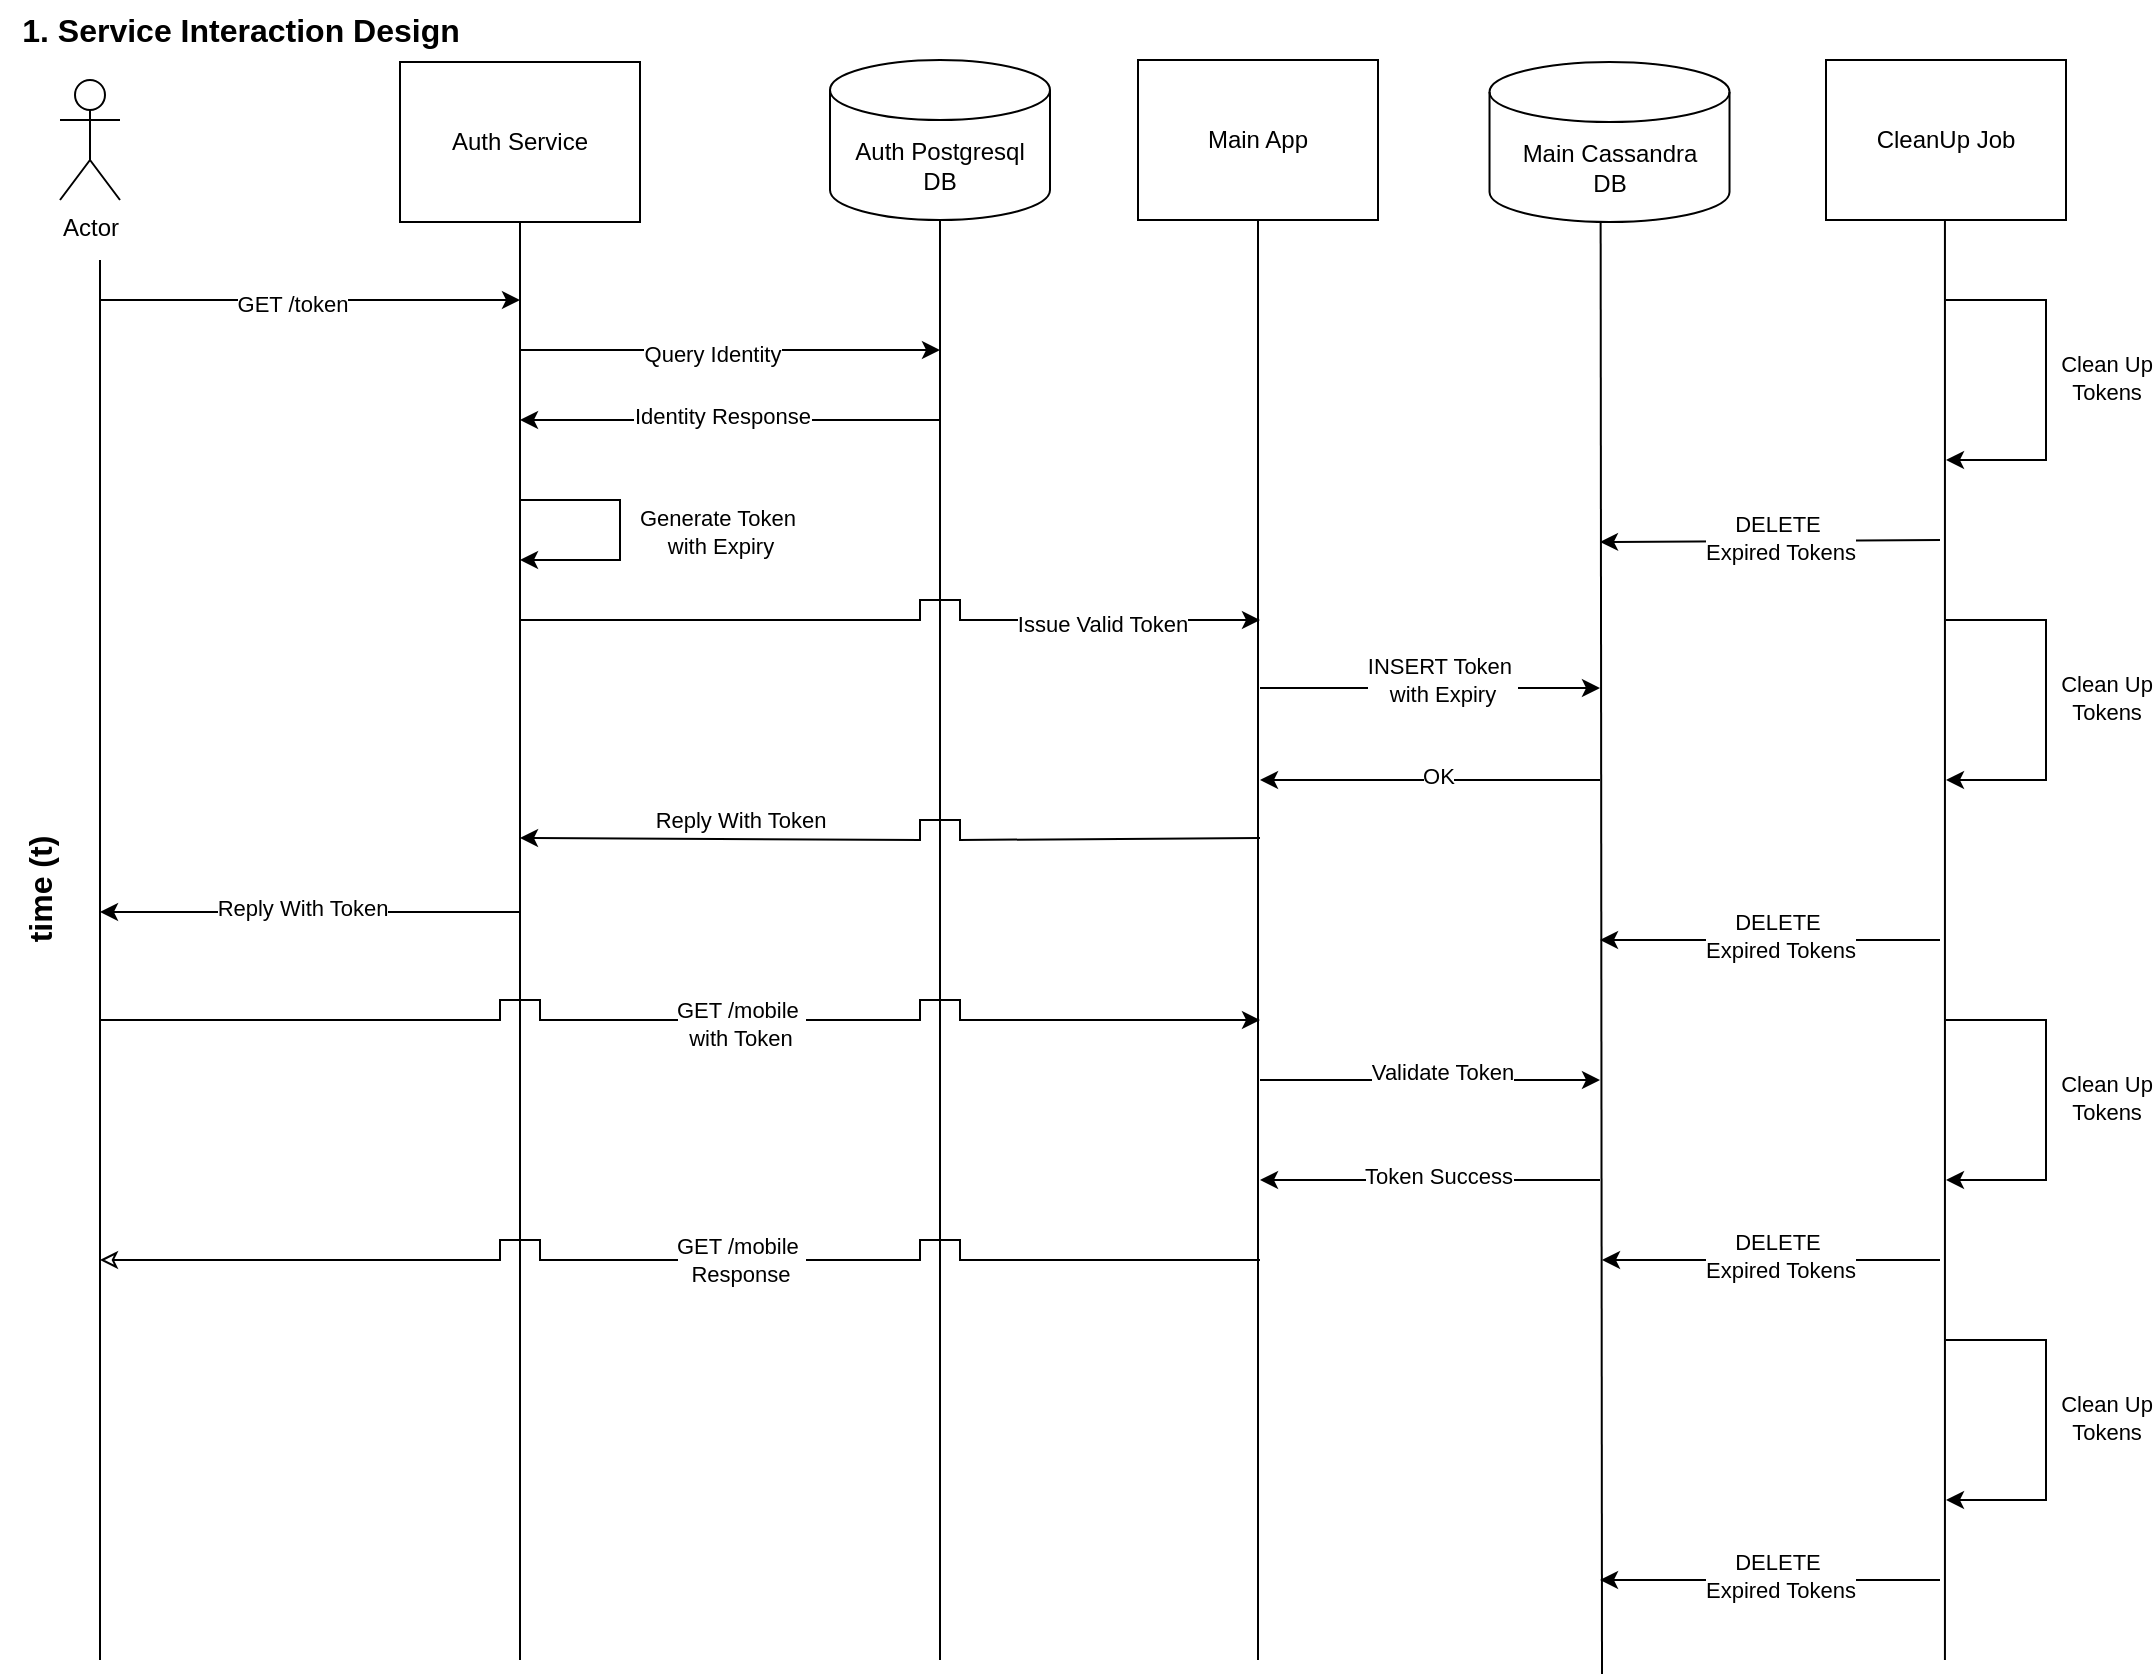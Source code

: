 <mxfile version="27.0.1">
  <diagram name="Page-1" id="IX139vnQPtTDeU9R157U">
    <mxGraphModel dx="622" dy="319" grid="1" gridSize="10" guides="1" tooltips="1" connect="1" arrows="1" fold="1" page="1" pageScale="1" pageWidth="1100" pageHeight="850" math="0" shadow="0">
      <root>
        <mxCell id="0" />
        <mxCell id="1" parent="0" />
        <mxCell id="sBPnFOykgiFbQkQgIfBW-1" value="&lt;b&gt;&lt;font style=&quot;font-size: 16px;&quot;&gt;1. Service Interaction Design&lt;/font&gt;&lt;/b&gt;" style="text;html=1;align=center;verticalAlign=middle;resizable=0;points=[];autosize=1;strokeColor=none;fillColor=none;" vertex="1" parent="1">
          <mxGeometry x="10" y="10" width="240" height="30" as="geometry" />
        </mxCell>
        <mxCell id="sBPnFOykgiFbQkQgIfBW-2" value="Actor" style="shape=umlActor;verticalLabelPosition=bottom;verticalAlign=top;html=1;outlineConnect=0;" vertex="1" parent="1">
          <mxGeometry x="40" y="50" width="30" height="60" as="geometry" />
        </mxCell>
        <mxCell id="sBPnFOykgiFbQkQgIfBW-5" value="Auth Service" style="rounded=0;whiteSpace=wrap;html=1;" vertex="1" parent="1">
          <mxGeometry x="210" y="41" width="120" height="80" as="geometry" />
        </mxCell>
        <mxCell id="sBPnFOykgiFbQkQgIfBW-6" value="Main App" style="rounded=0;whiteSpace=wrap;html=1;" vertex="1" parent="1">
          <mxGeometry x="579" y="40" width="120" height="80" as="geometry" />
        </mxCell>
        <mxCell id="sBPnFOykgiFbQkQgIfBW-7" value="" style="endArrow=none;html=1;rounded=0;" edge="1" parent="1">
          <mxGeometry width="50" height="50" relative="1" as="geometry">
            <mxPoint x="60" y="140" as="sourcePoint" />
            <mxPoint x="60" y="840" as="targetPoint" />
          </mxGeometry>
        </mxCell>
        <mxCell id="sBPnFOykgiFbQkQgIfBW-8" value="" style="endArrow=none;html=1;rounded=0;exitX=0.5;exitY=1;exitDx=0;exitDy=0;" edge="1" parent="1" source="sBPnFOykgiFbQkQgIfBW-5">
          <mxGeometry width="50" height="50" relative="1" as="geometry">
            <mxPoint x="269.5" y="141" as="sourcePoint" />
            <mxPoint x="270" y="840" as="targetPoint" />
          </mxGeometry>
        </mxCell>
        <mxCell id="sBPnFOykgiFbQkQgIfBW-9" value="" style="endArrow=none;html=1;rounded=0;exitX=0.5;exitY=1;exitDx=0;exitDy=0;" edge="1" parent="1" source="sBPnFOykgiFbQkQgIfBW-6">
          <mxGeometry width="50" height="50" relative="1" as="geometry">
            <mxPoint x="638.5" y="143" as="sourcePoint" />
            <mxPoint x="639" y="840" as="targetPoint" />
          </mxGeometry>
        </mxCell>
        <mxCell id="sBPnFOykgiFbQkQgIfBW-11" value="Auth Postgresql&lt;div&gt;DB&lt;/div&gt;" style="shape=cylinder3;whiteSpace=wrap;html=1;boundedLbl=1;backgroundOutline=1;size=15;" vertex="1" parent="1">
          <mxGeometry x="425" y="40" width="110" height="80" as="geometry" />
        </mxCell>
        <mxCell id="sBPnFOykgiFbQkQgIfBW-12" value="Main Cassandra&lt;div&gt;DB&lt;/div&gt;" style="shape=cylinder3;whiteSpace=wrap;html=1;boundedLbl=1;backgroundOutline=1;size=15;" vertex="1" parent="1">
          <mxGeometry x="754.76" y="41" width="120" height="80" as="geometry" />
        </mxCell>
        <mxCell id="sBPnFOykgiFbQkQgIfBW-13" value="" style="endArrow=none;html=1;rounded=0;exitX=0.5;exitY=1;exitDx=0;exitDy=0;exitPerimeter=0;" edge="1" parent="1" source="sBPnFOykgiFbQkQgIfBW-11">
          <mxGeometry width="50" height="50" relative="1" as="geometry">
            <mxPoint x="479.66" y="141" as="sourcePoint" />
            <mxPoint x="480" y="840" as="targetPoint" />
          </mxGeometry>
        </mxCell>
        <mxCell id="sBPnFOykgiFbQkQgIfBW-14" value="" style="endArrow=none;html=1;rounded=0;exitX=0.488;exitY=0.993;exitDx=0;exitDy=0;exitPerimeter=0;" edge="1" parent="1">
          <mxGeometry width="50" height="50" relative="1" as="geometry">
            <mxPoint x="810.32" y="120.44" as="sourcePoint" />
            <mxPoint x="811" y="847" as="targetPoint" />
          </mxGeometry>
        </mxCell>
        <mxCell id="sBPnFOykgiFbQkQgIfBW-15" value="" style="endArrow=classic;html=1;rounded=0;" edge="1" parent="1">
          <mxGeometry width="50" height="50" relative="1" as="geometry">
            <mxPoint x="60" y="160" as="sourcePoint" />
            <mxPoint x="270" y="160" as="targetPoint" />
          </mxGeometry>
        </mxCell>
        <mxCell id="sBPnFOykgiFbQkQgIfBW-16" value="GET /token" style="edgeLabel;html=1;align=center;verticalAlign=middle;resizable=0;points=[];" vertex="1" connectable="0" parent="sBPnFOykgiFbQkQgIfBW-15">
          <mxGeometry x="-0.091" y="-2" relative="1" as="geometry">
            <mxPoint as="offset" />
          </mxGeometry>
        </mxCell>
        <mxCell id="sBPnFOykgiFbQkQgIfBW-17" value="" style="endArrow=classic;html=1;rounded=0;" edge="1" parent="1">
          <mxGeometry width="50" height="50" relative="1" as="geometry">
            <mxPoint x="270" y="185" as="sourcePoint" />
            <mxPoint x="480" y="185" as="targetPoint" />
          </mxGeometry>
        </mxCell>
        <mxCell id="sBPnFOykgiFbQkQgIfBW-18" value="Query Identity" style="edgeLabel;html=1;align=center;verticalAlign=middle;resizable=0;points=[];" vertex="1" connectable="0" parent="sBPnFOykgiFbQkQgIfBW-17">
          <mxGeometry x="-0.091" y="-2" relative="1" as="geometry">
            <mxPoint as="offset" />
          </mxGeometry>
        </mxCell>
        <mxCell id="sBPnFOykgiFbQkQgIfBW-19" value="" style="endArrow=classic;html=1;rounded=0;" edge="1" parent="1">
          <mxGeometry width="50" height="50" relative="1" as="geometry">
            <mxPoint x="480" y="220" as="sourcePoint" />
            <mxPoint x="270" y="220" as="targetPoint" />
          </mxGeometry>
        </mxCell>
        <mxCell id="sBPnFOykgiFbQkQgIfBW-20" value="Identity Response" style="edgeLabel;html=1;align=center;verticalAlign=middle;resizable=0;points=[];" vertex="1" connectable="0" parent="sBPnFOykgiFbQkQgIfBW-19">
          <mxGeometry x="-0.091" y="-2" relative="1" as="geometry">
            <mxPoint x="-14" as="offset" />
          </mxGeometry>
        </mxCell>
        <mxCell id="sBPnFOykgiFbQkQgIfBW-21" value="" style="endArrow=classic;html=1;rounded=0;" edge="1" parent="1">
          <mxGeometry width="50" height="50" relative="1" as="geometry">
            <mxPoint x="270" y="260" as="sourcePoint" />
            <mxPoint x="270" y="290" as="targetPoint" />
            <Array as="points">
              <mxPoint x="320" y="260" />
              <mxPoint x="320" y="290" />
            </Array>
          </mxGeometry>
        </mxCell>
        <mxCell id="sBPnFOykgiFbQkQgIfBW-22" value="Generate Token&amp;nbsp;&lt;div&gt;with Expiry&lt;/div&gt;" style="edgeLabel;html=1;align=center;verticalAlign=middle;resizable=0;points=[];" vertex="1" connectable="0" parent="sBPnFOykgiFbQkQgIfBW-21">
          <mxGeometry x="-0.091" y="-2" relative="1" as="geometry">
            <mxPoint x="52" y="7" as="offset" />
          </mxGeometry>
        </mxCell>
        <mxCell id="sBPnFOykgiFbQkQgIfBW-23" value="" style="endArrow=classic;html=1;rounded=0;" edge="1" parent="1">
          <mxGeometry width="50" height="50" relative="1" as="geometry">
            <mxPoint x="270" y="320" as="sourcePoint" />
            <mxPoint x="640" y="320" as="targetPoint" />
            <Array as="points">
              <mxPoint x="470" y="320" />
              <mxPoint x="470" y="310" />
              <mxPoint x="490" y="310" />
              <mxPoint x="490" y="320" />
            </Array>
          </mxGeometry>
        </mxCell>
        <mxCell id="sBPnFOykgiFbQkQgIfBW-24" value="Issue Valid Token" style="edgeLabel;html=1;align=center;verticalAlign=middle;resizable=0;points=[];" vertex="1" connectable="0" parent="sBPnFOykgiFbQkQgIfBW-23">
          <mxGeometry x="-0.091" y="-2" relative="1" as="geometry">
            <mxPoint x="113" as="offset" />
          </mxGeometry>
        </mxCell>
        <mxCell id="sBPnFOykgiFbQkQgIfBW-25" value="" style="endArrow=classic;html=1;rounded=0;" edge="1" parent="1">
          <mxGeometry width="50" height="50" relative="1" as="geometry">
            <mxPoint x="640" y="354" as="sourcePoint" />
            <mxPoint x="810" y="354" as="targetPoint" />
          </mxGeometry>
        </mxCell>
        <mxCell id="sBPnFOykgiFbQkQgIfBW-26" value="INSERT Token&amp;nbsp;&lt;div&gt;with Expiry&lt;/div&gt;" style="edgeLabel;html=1;align=center;verticalAlign=middle;resizable=0;points=[];" vertex="1" connectable="0" parent="sBPnFOykgiFbQkQgIfBW-25">
          <mxGeometry x="-0.091" y="-2" relative="1" as="geometry">
            <mxPoint x="13" y="-6" as="offset" />
          </mxGeometry>
        </mxCell>
        <mxCell id="sBPnFOykgiFbQkQgIfBW-27" value="CleanUp Job" style="rounded=0;whiteSpace=wrap;html=1;" vertex="1" parent="1">
          <mxGeometry x="923" y="40" width="120" height="80" as="geometry" />
        </mxCell>
        <mxCell id="sBPnFOykgiFbQkQgIfBW-28" value="" style="endArrow=none;html=1;rounded=0;exitX=0.5;exitY=1;exitDx=0;exitDy=0;" edge="1" parent="1">
          <mxGeometry width="50" height="50" relative="1" as="geometry">
            <mxPoint x="982.47" y="120" as="sourcePoint" />
            <mxPoint x="982.47" y="840" as="targetPoint" />
          </mxGeometry>
        </mxCell>
        <mxCell id="sBPnFOykgiFbQkQgIfBW-29" value="" style="endArrow=classic;html=1;rounded=0;" edge="1" parent="1">
          <mxGeometry width="50" height="50" relative="1" as="geometry">
            <mxPoint x="60" y="520" as="sourcePoint" />
            <mxPoint x="640" y="520" as="targetPoint" />
            <Array as="points">
              <mxPoint x="260" y="520" />
              <mxPoint x="260" y="510" />
              <mxPoint x="280" y="510" />
              <mxPoint x="280" y="520" />
              <mxPoint x="470" y="520" />
              <mxPoint x="470" y="510" />
              <mxPoint x="490" y="510" />
              <mxPoint x="490" y="520" />
            </Array>
          </mxGeometry>
        </mxCell>
        <mxCell id="sBPnFOykgiFbQkQgIfBW-30" value="GET /mobile&amp;nbsp;&lt;div&gt;with Token&lt;/div&gt;" style="edgeLabel;html=1;align=center;verticalAlign=middle;resizable=0;points=[];" vertex="1" connectable="0" parent="sBPnFOykgiFbQkQgIfBW-29">
          <mxGeometry x="-0.091" y="-2" relative="1" as="geometry">
            <mxPoint x="58" as="offset" />
          </mxGeometry>
        </mxCell>
        <mxCell id="sBPnFOykgiFbQkQgIfBW-31" value="" style="endArrow=classic;html=1;rounded=0;" edge="1" parent="1">
          <mxGeometry width="50" height="50" relative="1" as="geometry">
            <mxPoint x="640" y="429" as="sourcePoint" />
            <mxPoint x="270" y="429" as="targetPoint" />
            <Array as="points">
              <mxPoint x="490" y="430" />
              <mxPoint x="490" y="420" />
              <mxPoint x="470" y="420" />
              <mxPoint x="470" y="430" />
            </Array>
          </mxGeometry>
        </mxCell>
        <mxCell id="sBPnFOykgiFbQkQgIfBW-32" value="Reply With Token" style="edgeLabel;html=1;align=center;verticalAlign=middle;resizable=0;points=[];" vertex="1" connectable="0" parent="sBPnFOykgiFbQkQgIfBW-31">
          <mxGeometry x="-0.091" y="-2" relative="1" as="geometry">
            <mxPoint x="-93" y="2" as="offset" />
          </mxGeometry>
        </mxCell>
        <mxCell id="sBPnFOykgiFbQkQgIfBW-33" value="" style="endArrow=classic;html=1;rounded=0;" edge="1" parent="1">
          <mxGeometry width="50" height="50" relative="1" as="geometry">
            <mxPoint x="810" y="400" as="sourcePoint" />
            <mxPoint x="640" y="400" as="targetPoint" />
          </mxGeometry>
        </mxCell>
        <mxCell id="sBPnFOykgiFbQkQgIfBW-34" value="OK" style="edgeLabel;html=1;align=center;verticalAlign=middle;resizable=0;points=[];" vertex="1" connectable="0" parent="sBPnFOykgiFbQkQgIfBW-33">
          <mxGeometry x="-0.091" y="-2" relative="1" as="geometry">
            <mxPoint x="-4" as="offset" />
          </mxGeometry>
        </mxCell>
        <mxCell id="sBPnFOykgiFbQkQgIfBW-35" value="" style="endArrow=classic;html=1;rounded=0;" edge="1" parent="1">
          <mxGeometry width="50" height="50" relative="1" as="geometry">
            <mxPoint x="270" y="466" as="sourcePoint" />
            <mxPoint x="60" y="466" as="targetPoint" />
          </mxGeometry>
        </mxCell>
        <mxCell id="sBPnFOykgiFbQkQgIfBW-36" value="Reply With Token" style="edgeLabel;html=1;align=center;verticalAlign=middle;resizable=0;points=[];" vertex="1" connectable="0" parent="sBPnFOykgiFbQkQgIfBW-35">
          <mxGeometry x="-0.091" y="-2" relative="1" as="geometry">
            <mxPoint x="-14" as="offset" />
          </mxGeometry>
        </mxCell>
        <mxCell id="sBPnFOykgiFbQkQgIfBW-37" value="" style="endArrow=classic;html=1;rounded=0;" edge="1" parent="1">
          <mxGeometry width="50" height="50" relative="1" as="geometry">
            <mxPoint x="640" y="550" as="sourcePoint" />
            <mxPoint x="810" y="550" as="targetPoint" />
          </mxGeometry>
        </mxCell>
        <mxCell id="sBPnFOykgiFbQkQgIfBW-38" value="Validate Token" style="edgeLabel;html=1;align=center;verticalAlign=middle;resizable=0;points=[];" vertex="1" connectable="0" parent="sBPnFOykgiFbQkQgIfBW-37">
          <mxGeometry x="-0.091" y="-2" relative="1" as="geometry">
            <mxPoint x="13" y="-6" as="offset" />
          </mxGeometry>
        </mxCell>
        <mxCell id="sBPnFOykgiFbQkQgIfBW-39" value="" style="endArrow=classic;html=1;rounded=0;" edge="1" parent="1">
          <mxGeometry width="50" height="50" relative="1" as="geometry">
            <mxPoint x="810" y="600" as="sourcePoint" />
            <mxPoint x="640" y="600" as="targetPoint" />
          </mxGeometry>
        </mxCell>
        <mxCell id="sBPnFOykgiFbQkQgIfBW-40" value="Token Success" style="edgeLabel;html=1;align=center;verticalAlign=middle;resizable=0;points=[];" vertex="1" connectable="0" parent="sBPnFOykgiFbQkQgIfBW-39">
          <mxGeometry x="-0.091" y="-2" relative="1" as="geometry">
            <mxPoint x="-4" as="offset" />
          </mxGeometry>
        </mxCell>
        <mxCell id="sBPnFOykgiFbQkQgIfBW-41" value="" style="endArrow=none;html=1;rounded=0;startArrow=classic;startFill=0;" edge="1" parent="1">
          <mxGeometry width="50" height="50" relative="1" as="geometry">
            <mxPoint x="60" y="640" as="sourcePoint" />
            <mxPoint x="640" y="640" as="targetPoint" />
            <Array as="points">
              <mxPoint x="260" y="640" />
              <mxPoint x="260" y="630" />
              <mxPoint x="280" y="630" />
              <mxPoint x="280" y="640" />
              <mxPoint x="470" y="640" />
              <mxPoint x="470" y="630" />
              <mxPoint x="490" y="630" />
              <mxPoint x="490" y="640" />
            </Array>
          </mxGeometry>
        </mxCell>
        <mxCell id="sBPnFOykgiFbQkQgIfBW-42" value="GET /mobile&amp;nbsp;&lt;div&gt;Response&lt;/div&gt;" style="edgeLabel;html=1;align=center;verticalAlign=middle;resizable=0;points=[];" vertex="1" connectable="0" parent="sBPnFOykgiFbQkQgIfBW-41">
          <mxGeometry x="-0.091" y="-2" relative="1" as="geometry">
            <mxPoint x="58" y="-2" as="offset" />
          </mxGeometry>
        </mxCell>
        <mxCell id="sBPnFOykgiFbQkQgIfBW-43" value="" style="endArrow=classic;html=1;rounded=0;" edge="1" parent="1">
          <mxGeometry width="50" height="50" relative="1" as="geometry">
            <mxPoint x="983" y="160" as="sourcePoint" />
            <mxPoint x="983" y="240" as="targetPoint" />
            <Array as="points">
              <mxPoint x="1033" y="160" />
              <mxPoint x="1033" y="240" />
            </Array>
          </mxGeometry>
        </mxCell>
        <mxCell id="sBPnFOykgiFbQkQgIfBW-44" value="Clean Up&lt;div&gt;Tokens&lt;/div&gt;" style="edgeLabel;html=1;align=center;verticalAlign=middle;resizable=0;points=[];" vertex="1" connectable="0" parent="sBPnFOykgiFbQkQgIfBW-43">
          <mxGeometry x="-0.091" y="-2" relative="1" as="geometry">
            <mxPoint x="32" y="7" as="offset" />
          </mxGeometry>
        </mxCell>
        <mxCell id="sBPnFOykgiFbQkQgIfBW-45" value="" style="endArrow=classic;html=1;rounded=0;" edge="1" parent="1">
          <mxGeometry width="50" height="50" relative="1" as="geometry">
            <mxPoint x="980" y="280" as="sourcePoint" />
            <mxPoint x="810" y="281" as="targetPoint" />
          </mxGeometry>
        </mxCell>
        <mxCell id="sBPnFOykgiFbQkQgIfBW-46" value="DELETE&amp;nbsp;&lt;div&gt;Expired Tokens&lt;/div&gt;" style="edgeLabel;html=1;align=center;verticalAlign=middle;resizable=0;points=[];" vertex="1" connectable="0" parent="sBPnFOykgiFbQkQgIfBW-45">
          <mxGeometry x="-0.091" y="-2" relative="1" as="geometry">
            <mxPoint x="-3" as="offset" />
          </mxGeometry>
        </mxCell>
        <mxCell id="sBPnFOykgiFbQkQgIfBW-48" value="" style="endArrow=classic;html=1;rounded=0;" edge="1" parent="1">
          <mxGeometry width="50" height="50" relative="1" as="geometry">
            <mxPoint x="983" y="320" as="sourcePoint" />
            <mxPoint x="983" y="400" as="targetPoint" />
            <Array as="points">
              <mxPoint x="1033" y="320" />
              <mxPoint x="1033" y="400" />
            </Array>
          </mxGeometry>
        </mxCell>
        <mxCell id="sBPnFOykgiFbQkQgIfBW-49" value="Clean Up&lt;div&gt;Tokens&lt;/div&gt;" style="edgeLabel;html=1;align=center;verticalAlign=middle;resizable=0;points=[];" vertex="1" connectable="0" parent="sBPnFOykgiFbQkQgIfBW-48">
          <mxGeometry x="-0.091" y="-2" relative="1" as="geometry">
            <mxPoint x="32" y="7" as="offset" />
          </mxGeometry>
        </mxCell>
        <mxCell id="sBPnFOykgiFbQkQgIfBW-52" value="" style="endArrow=classic;html=1;rounded=0;" edge="1" parent="1">
          <mxGeometry width="50" height="50" relative="1" as="geometry">
            <mxPoint x="980" y="480" as="sourcePoint" />
            <mxPoint x="810" y="480" as="targetPoint" />
          </mxGeometry>
        </mxCell>
        <mxCell id="sBPnFOykgiFbQkQgIfBW-53" value="DELETE&amp;nbsp;&lt;div&gt;Expired Tokens&lt;/div&gt;" style="edgeLabel;html=1;align=center;verticalAlign=middle;resizable=0;points=[];" vertex="1" connectable="0" parent="sBPnFOykgiFbQkQgIfBW-52">
          <mxGeometry x="-0.091" y="-2" relative="1" as="geometry">
            <mxPoint x="-3" as="offset" />
          </mxGeometry>
        </mxCell>
        <mxCell id="sBPnFOykgiFbQkQgIfBW-54" value="" style="endArrow=classic;html=1;rounded=0;" edge="1" parent="1">
          <mxGeometry width="50" height="50" relative="1" as="geometry">
            <mxPoint x="983" y="520" as="sourcePoint" />
            <mxPoint x="983" y="600" as="targetPoint" />
            <Array as="points">
              <mxPoint x="1033" y="520" />
              <mxPoint x="1033" y="600" />
            </Array>
          </mxGeometry>
        </mxCell>
        <mxCell id="sBPnFOykgiFbQkQgIfBW-55" value="Clean Up&lt;div&gt;Tokens&lt;/div&gt;" style="edgeLabel;html=1;align=center;verticalAlign=middle;resizable=0;points=[];" vertex="1" connectable="0" parent="sBPnFOykgiFbQkQgIfBW-54">
          <mxGeometry x="-0.091" y="-2" relative="1" as="geometry">
            <mxPoint x="32" y="7" as="offset" />
          </mxGeometry>
        </mxCell>
        <mxCell id="sBPnFOykgiFbQkQgIfBW-56" value="" style="endArrow=classic;html=1;rounded=0;" edge="1" parent="1">
          <mxGeometry width="50" height="50" relative="1" as="geometry">
            <mxPoint x="980" y="640" as="sourcePoint" />
            <mxPoint x="811" y="640" as="targetPoint" />
          </mxGeometry>
        </mxCell>
        <mxCell id="sBPnFOykgiFbQkQgIfBW-57" value="DELETE&amp;nbsp;&lt;div&gt;Expired Tokens&lt;/div&gt;" style="edgeLabel;html=1;align=center;verticalAlign=middle;resizable=0;points=[];" vertex="1" connectable="0" parent="sBPnFOykgiFbQkQgIfBW-56">
          <mxGeometry x="-0.091" y="-2" relative="1" as="geometry">
            <mxPoint x="-3" as="offset" />
          </mxGeometry>
        </mxCell>
        <mxCell id="sBPnFOykgiFbQkQgIfBW-58" value="" style="endArrow=classic;html=1;rounded=0;" edge="1" parent="1">
          <mxGeometry width="50" height="50" relative="1" as="geometry">
            <mxPoint x="983" y="680" as="sourcePoint" />
            <mxPoint x="983" y="760" as="targetPoint" />
            <Array as="points">
              <mxPoint x="1033" y="680" />
              <mxPoint x="1033" y="760" />
            </Array>
          </mxGeometry>
        </mxCell>
        <mxCell id="sBPnFOykgiFbQkQgIfBW-59" value="Clean Up&lt;div&gt;Tokens&lt;/div&gt;" style="edgeLabel;html=1;align=center;verticalAlign=middle;resizable=0;points=[];" vertex="1" connectable="0" parent="sBPnFOykgiFbQkQgIfBW-58">
          <mxGeometry x="-0.091" y="-2" relative="1" as="geometry">
            <mxPoint x="32" y="7" as="offset" />
          </mxGeometry>
        </mxCell>
        <mxCell id="sBPnFOykgiFbQkQgIfBW-60" value="" style="endArrow=classic;html=1;rounded=0;" edge="1" parent="1">
          <mxGeometry width="50" height="50" relative="1" as="geometry">
            <mxPoint x="980" y="800" as="sourcePoint" />
            <mxPoint x="810" y="800" as="targetPoint" />
          </mxGeometry>
        </mxCell>
        <mxCell id="sBPnFOykgiFbQkQgIfBW-61" value="DELETE&amp;nbsp;&lt;div&gt;Expired Tokens&lt;/div&gt;" style="edgeLabel;html=1;align=center;verticalAlign=middle;resizable=0;points=[];" vertex="1" connectable="0" parent="sBPnFOykgiFbQkQgIfBW-60">
          <mxGeometry x="-0.091" y="-2" relative="1" as="geometry">
            <mxPoint x="-3" as="offset" />
          </mxGeometry>
        </mxCell>
        <mxCell id="sBPnFOykgiFbQkQgIfBW-62" value="&lt;b&gt;&lt;font style=&quot;font-size: 16px;&quot;&gt;time (t)&lt;/font&gt;&lt;/b&gt;" style="text;html=1;align=center;verticalAlign=middle;resizable=0;points=[];autosize=1;strokeColor=none;fillColor=none;rotation=-90;" vertex="1" parent="1">
          <mxGeometry x="-10" y="440" width="80" height="30" as="geometry" />
        </mxCell>
      </root>
    </mxGraphModel>
  </diagram>
</mxfile>
